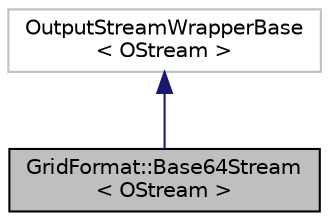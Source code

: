 digraph "GridFormat::Base64Stream&lt; OStream &gt;"
{
 // LATEX_PDF_SIZE
  edge [fontname="Helvetica",fontsize="10",labelfontname="Helvetica",labelfontsize="10"];
  node [fontname="Helvetica",fontsize="10",shape=record];
  Node1 [label="GridFormat::Base64Stream\l\< OStream \>",height=0.2,width=0.4,color="black", fillcolor="grey75", style="filled", fontcolor="black",tooltip="Wrapper around a given stream to write output encoded with base64."];
  Node2 -> Node1 [dir="back",color="midnightblue",fontsize="10",style="solid",fontname="Helvetica"];
  Node2 [label="OutputStreamWrapperBase\l\< OStream \>",height=0.2,width=0.4,color="grey75", fillcolor="white", style="filled",tooltip=" "];
}
